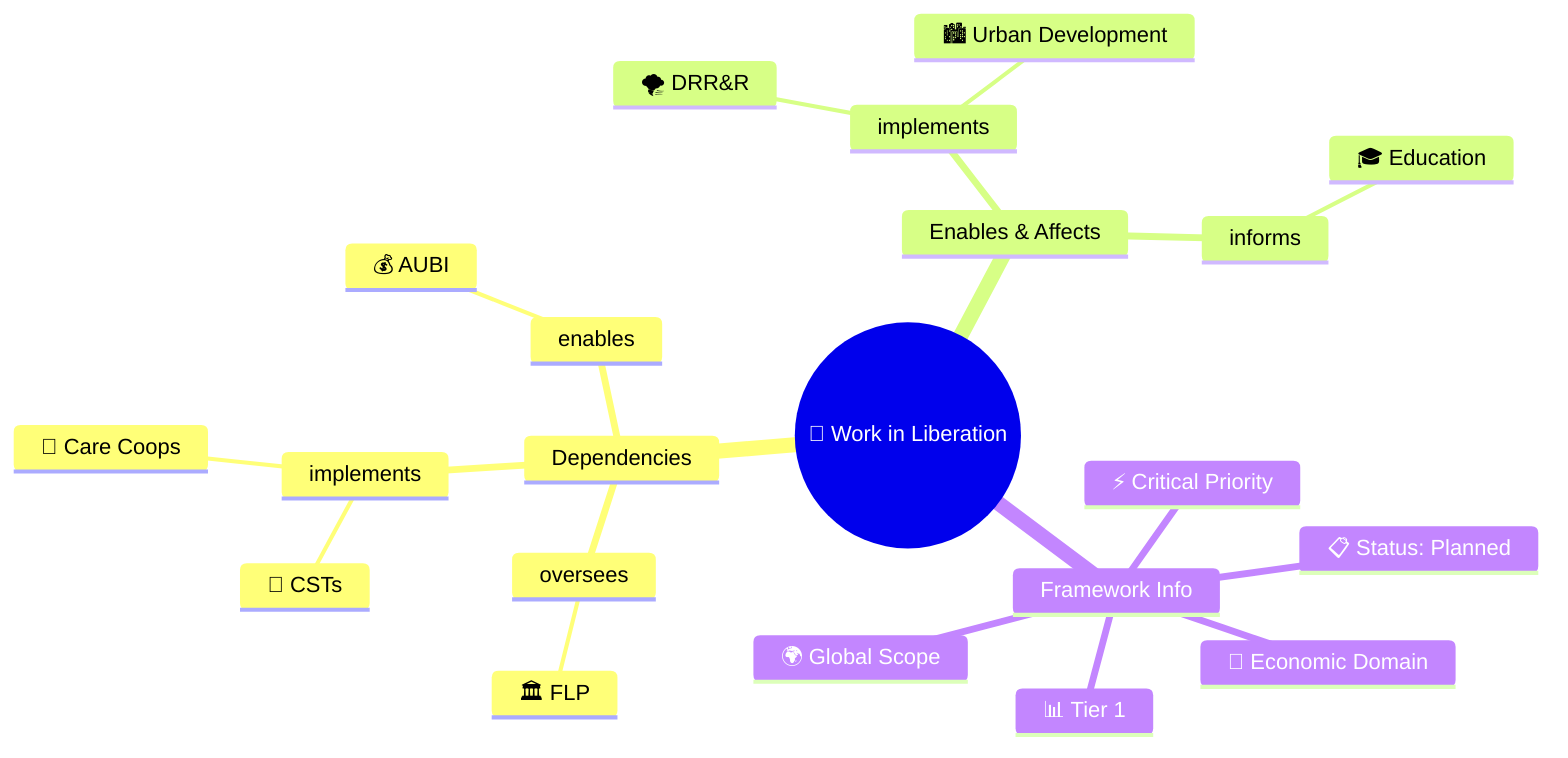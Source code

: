 mindmap
  root(("👥 Work in Liberation"))
    Dependencies
      oversees
        🏛️ FLP
      implements
        🏢 Care Coops
        🏢 CSTs
      enables
        💰 AUBI
    Enables & Affects
      implements
        🌪️ DRR&R
        🏙️ Urban Development
      informs
        🎓 Education
    Framework Info
      📊 Tier 1
      🎯 Economic Domain
      🌍 Global Scope
      ⚡ Critical Priority
      📋 Status: Planned